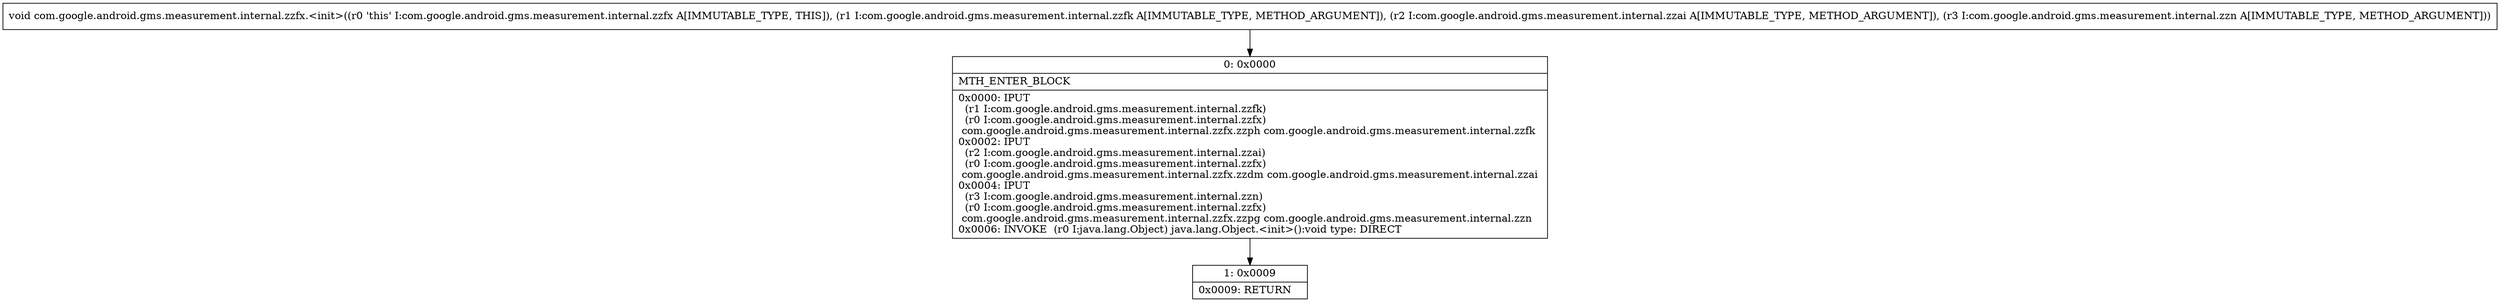 digraph "CFG forcom.google.android.gms.measurement.internal.zzfx.\<init\>(Lcom\/google\/android\/gms\/measurement\/internal\/zzfk;Lcom\/google\/android\/gms\/measurement\/internal\/zzai;Lcom\/google\/android\/gms\/measurement\/internal\/zzn;)V" {
Node_0 [shape=record,label="{0\:\ 0x0000|MTH_ENTER_BLOCK\l|0x0000: IPUT  \l  (r1 I:com.google.android.gms.measurement.internal.zzfk)\l  (r0 I:com.google.android.gms.measurement.internal.zzfx)\l com.google.android.gms.measurement.internal.zzfx.zzph com.google.android.gms.measurement.internal.zzfk \l0x0002: IPUT  \l  (r2 I:com.google.android.gms.measurement.internal.zzai)\l  (r0 I:com.google.android.gms.measurement.internal.zzfx)\l com.google.android.gms.measurement.internal.zzfx.zzdm com.google.android.gms.measurement.internal.zzai \l0x0004: IPUT  \l  (r3 I:com.google.android.gms.measurement.internal.zzn)\l  (r0 I:com.google.android.gms.measurement.internal.zzfx)\l com.google.android.gms.measurement.internal.zzfx.zzpg com.google.android.gms.measurement.internal.zzn \l0x0006: INVOKE  (r0 I:java.lang.Object) java.lang.Object.\<init\>():void type: DIRECT \l}"];
Node_1 [shape=record,label="{1\:\ 0x0009|0x0009: RETURN   \l}"];
MethodNode[shape=record,label="{void com.google.android.gms.measurement.internal.zzfx.\<init\>((r0 'this' I:com.google.android.gms.measurement.internal.zzfx A[IMMUTABLE_TYPE, THIS]), (r1 I:com.google.android.gms.measurement.internal.zzfk A[IMMUTABLE_TYPE, METHOD_ARGUMENT]), (r2 I:com.google.android.gms.measurement.internal.zzai A[IMMUTABLE_TYPE, METHOD_ARGUMENT]), (r3 I:com.google.android.gms.measurement.internal.zzn A[IMMUTABLE_TYPE, METHOD_ARGUMENT])) }"];
MethodNode -> Node_0;
Node_0 -> Node_1;
}

